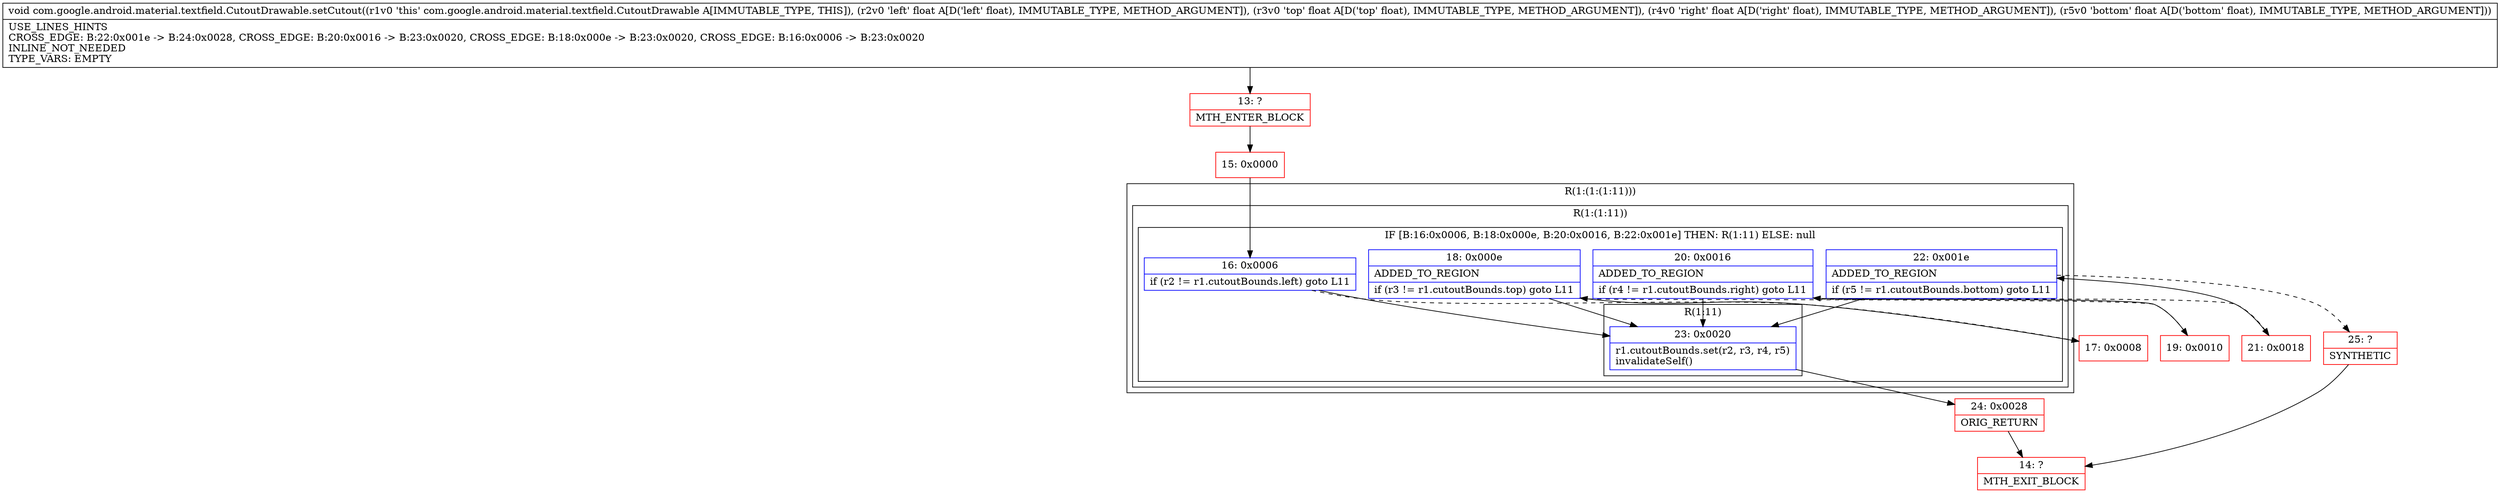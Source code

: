digraph "CFG forcom.google.android.material.textfield.CutoutDrawable.setCutout(FFFF)V" {
subgraph cluster_Region_1141162749 {
label = "R(1:(1:(1:11)))";
node [shape=record,color=blue];
subgraph cluster_Region_2071749413 {
label = "R(1:(1:11))";
node [shape=record,color=blue];
subgraph cluster_IfRegion_958333407 {
label = "IF [B:16:0x0006, B:18:0x000e, B:20:0x0016, B:22:0x001e] THEN: R(1:11) ELSE: null";
node [shape=record,color=blue];
Node_16 [shape=record,label="{16\:\ 0x0006|if (r2 != r1.cutoutBounds.left) goto L11\l}"];
Node_18 [shape=record,label="{18\:\ 0x000e|ADDED_TO_REGION\l|if (r3 != r1.cutoutBounds.top) goto L11\l}"];
Node_20 [shape=record,label="{20\:\ 0x0016|ADDED_TO_REGION\l|if (r4 != r1.cutoutBounds.right) goto L11\l}"];
Node_22 [shape=record,label="{22\:\ 0x001e|ADDED_TO_REGION\l|if (r5 != r1.cutoutBounds.bottom) goto L11\l}"];
subgraph cluster_Region_631629928 {
label = "R(1:11)";
node [shape=record,color=blue];
Node_23 [shape=record,label="{23\:\ 0x0020|r1.cutoutBounds.set(r2, r3, r4, r5)\linvalidateSelf()\l}"];
}
}
}
}
Node_13 [shape=record,color=red,label="{13\:\ ?|MTH_ENTER_BLOCK\l}"];
Node_15 [shape=record,color=red,label="{15\:\ 0x0000}"];
Node_17 [shape=record,color=red,label="{17\:\ 0x0008}"];
Node_19 [shape=record,color=red,label="{19\:\ 0x0010}"];
Node_21 [shape=record,color=red,label="{21\:\ 0x0018}"];
Node_25 [shape=record,color=red,label="{25\:\ ?|SYNTHETIC\l}"];
Node_14 [shape=record,color=red,label="{14\:\ ?|MTH_EXIT_BLOCK\l}"];
Node_24 [shape=record,color=red,label="{24\:\ 0x0028|ORIG_RETURN\l}"];
MethodNode[shape=record,label="{void com.google.android.material.textfield.CutoutDrawable.setCutout((r1v0 'this' com.google.android.material.textfield.CutoutDrawable A[IMMUTABLE_TYPE, THIS]), (r2v0 'left' float A[D('left' float), IMMUTABLE_TYPE, METHOD_ARGUMENT]), (r3v0 'top' float A[D('top' float), IMMUTABLE_TYPE, METHOD_ARGUMENT]), (r4v0 'right' float A[D('right' float), IMMUTABLE_TYPE, METHOD_ARGUMENT]), (r5v0 'bottom' float A[D('bottom' float), IMMUTABLE_TYPE, METHOD_ARGUMENT]))  | USE_LINES_HINTS\lCROSS_EDGE: B:22:0x001e \-\> B:24:0x0028, CROSS_EDGE: B:20:0x0016 \-\> B:23:0x0020, CROSS_EDGE: B:18:0x000e \-\> B:23:0x0020, CROSS_EDGE: B:16:0x0006 \-\> B:23:0x0020\lINLINE_NOT_NEEDED\lTYPE_VARS: EMPTY\l}"];
MethodNode -> Node_13;Node_16 -> Node_17[style=dashed];
Node_16 -> Node_23;
Node_18 -> Node_19[style=dashed];
Node_18 -> Node_23;
Node_20 -> Node_21[style=dashed];
Node_20 -> Node_23;
Node_22 -> Node_23;
Node_22 -> Node_25[style=dashed];
Node_23 -> Node_24;
Node_13 -> Node_15;
Node_15 -> Node_16;
Node_17 -> Node_18;
Node_19 -> Node_20;
Node_21 -> Node_22;
Node_25 -> Node_14;
Node_24 -> Node_14;
}

